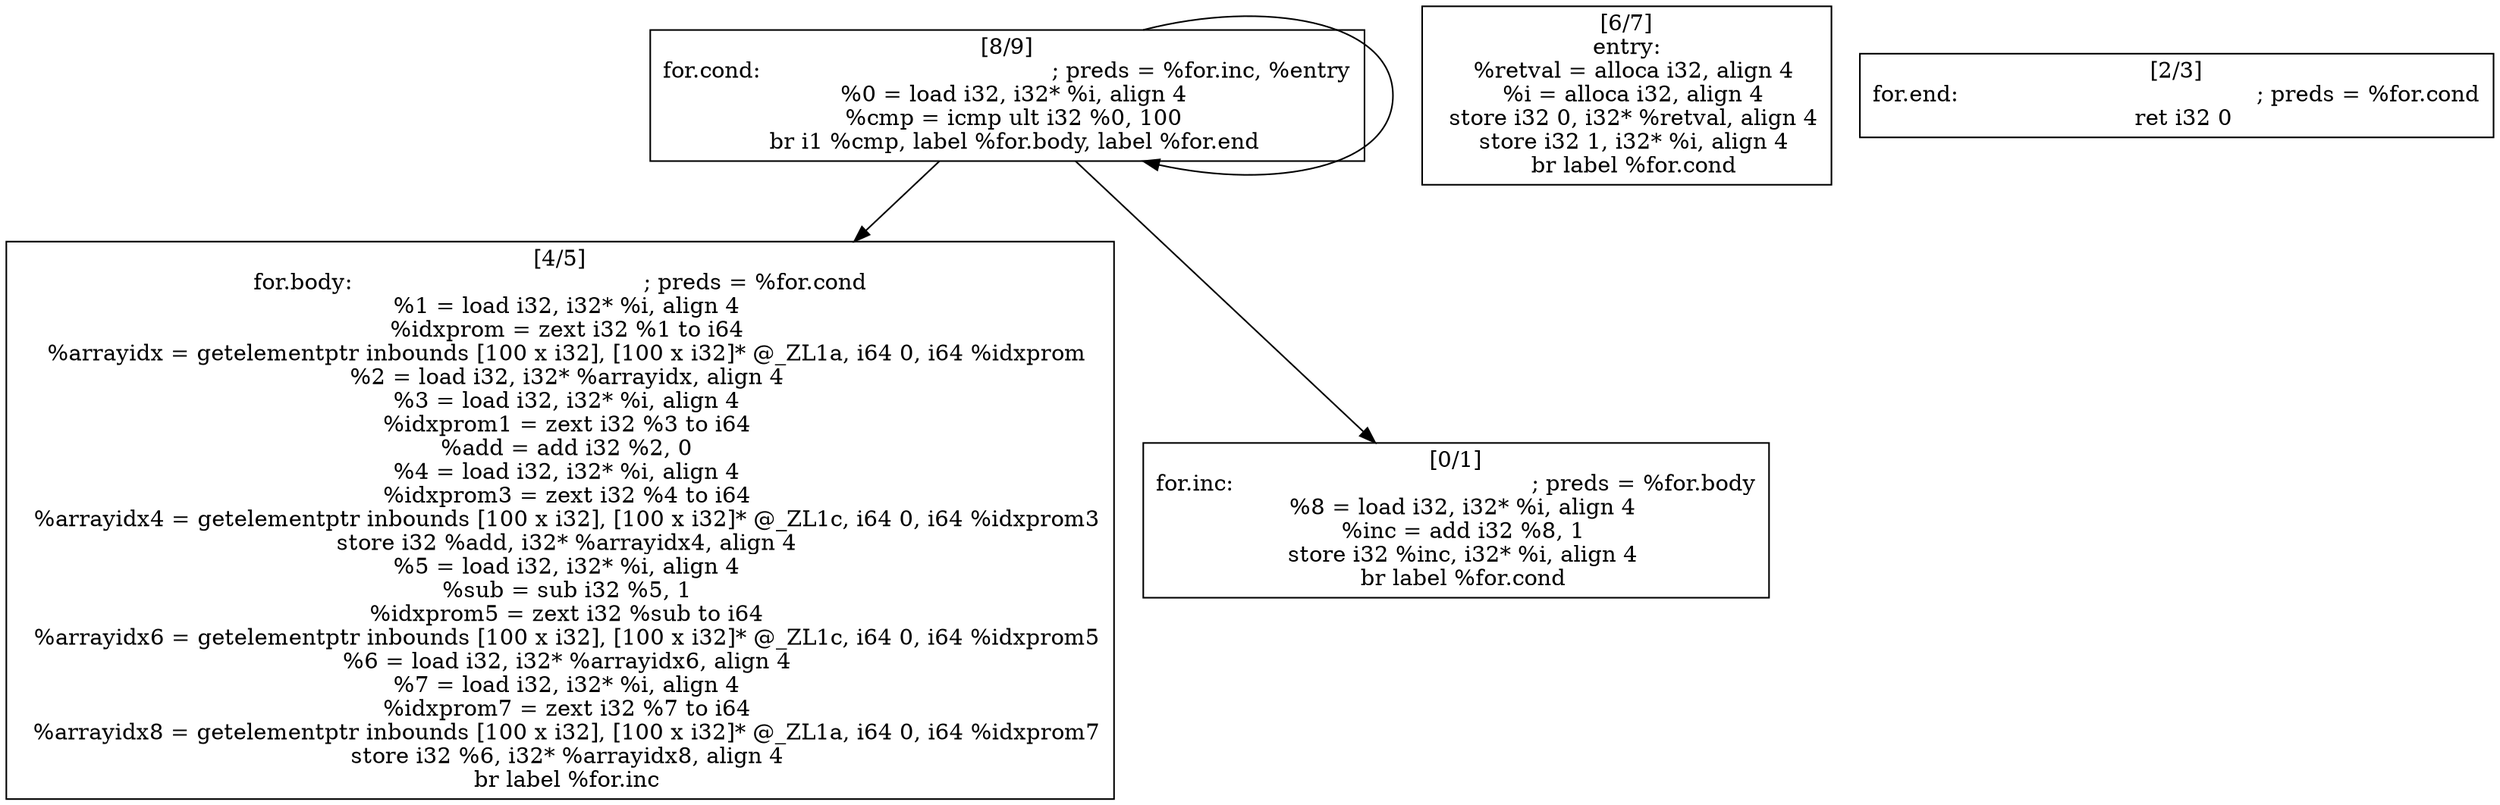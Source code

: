 
digraph G {


node9 [label="[8/9]
for.cond:                                         ; preds = %for.inc, %entry
  %0 = load i32, i32* %i, align 4
  %cmp = icmp ult i32 %0, 100
  br i1 %cmp, label %for.body, label %for.end
",shape=rectangle ]
node7 [label="[4/5]
for.body:                                         ; preds = %for.cond
  %1 = load i32, i32* %i, align 4
  %idxprom = zext i32 %1 to i64
  %arrayidx = getelementptr inbounds [100 x i32], [100 x i32]* @_ZL1a, i64 0, i64 %idxprom
  %2 = load i32, i32* %arrayidx, align 4
  %3 = load i32, i32* %i, align 4
  %idxprom1 = zext i32 %3 to i64
  %add = add i32 %2, 0
  %4 = load i32, i32* %i, align 4
  %idxprom3 = zext i32 %4 to i64
  %arrayidx4 = getelementptr inbounds [100 x i32], [100 x i32]* @_ZL1c, i64 0, i64 %idxprom3
  store i32 %add, i32* %arrayidx4, align 4
  %5 = load i32, i32* %i, align 4
  %sub = sub i32 %5, 1
  %idxprom5 = zext i32 %sub to i64
  %arrayidx6 = getelementptr inbounds [100 x i32], [100 x i32]* @_ZL1c, i64 0, i64 %idxprom5
  %6 = load i32, i32* %arrayidx6, align 4
  %7 = load i32, i32* %i, align 4
  %idxprom7 = zext i32 %7 to i64
  %arrayidx8 = getelementptr inbounds [100 x i32], [100 x i32]* @_ZL1a, i64 0, i64 %idxprom7
  store i32 %6, i32* %arrayidx8, align 4
  br label %for.inc
",shape=rectangle ]
node8 [label="[6/7]
entry:
  %retval = alloca i32, align 4
  %i = alloca i32, align 4
  store i32 0, i32* %retval, align 4
  store i32 1, i32* %i, align 4
  br label %for.cond
",shape=rectangle ]
node5 [label="[0/1]
for.inc:                                          ; preds = %for.body
  %8 = load i32, i32* %i, align 4
  %inc = add i32 %8, 1
  store i32 %inc, i32* %i, align 4
  br label %for.cond
",shape=rectangle ]
node6 [label="[2/3]
for.end:                                          ; preds = %for.cond
  ret i32 0
",shape=rectangle ]

node9->node5 [ ]
node9->node7 [ ]
node9->node9 [ ]


}
